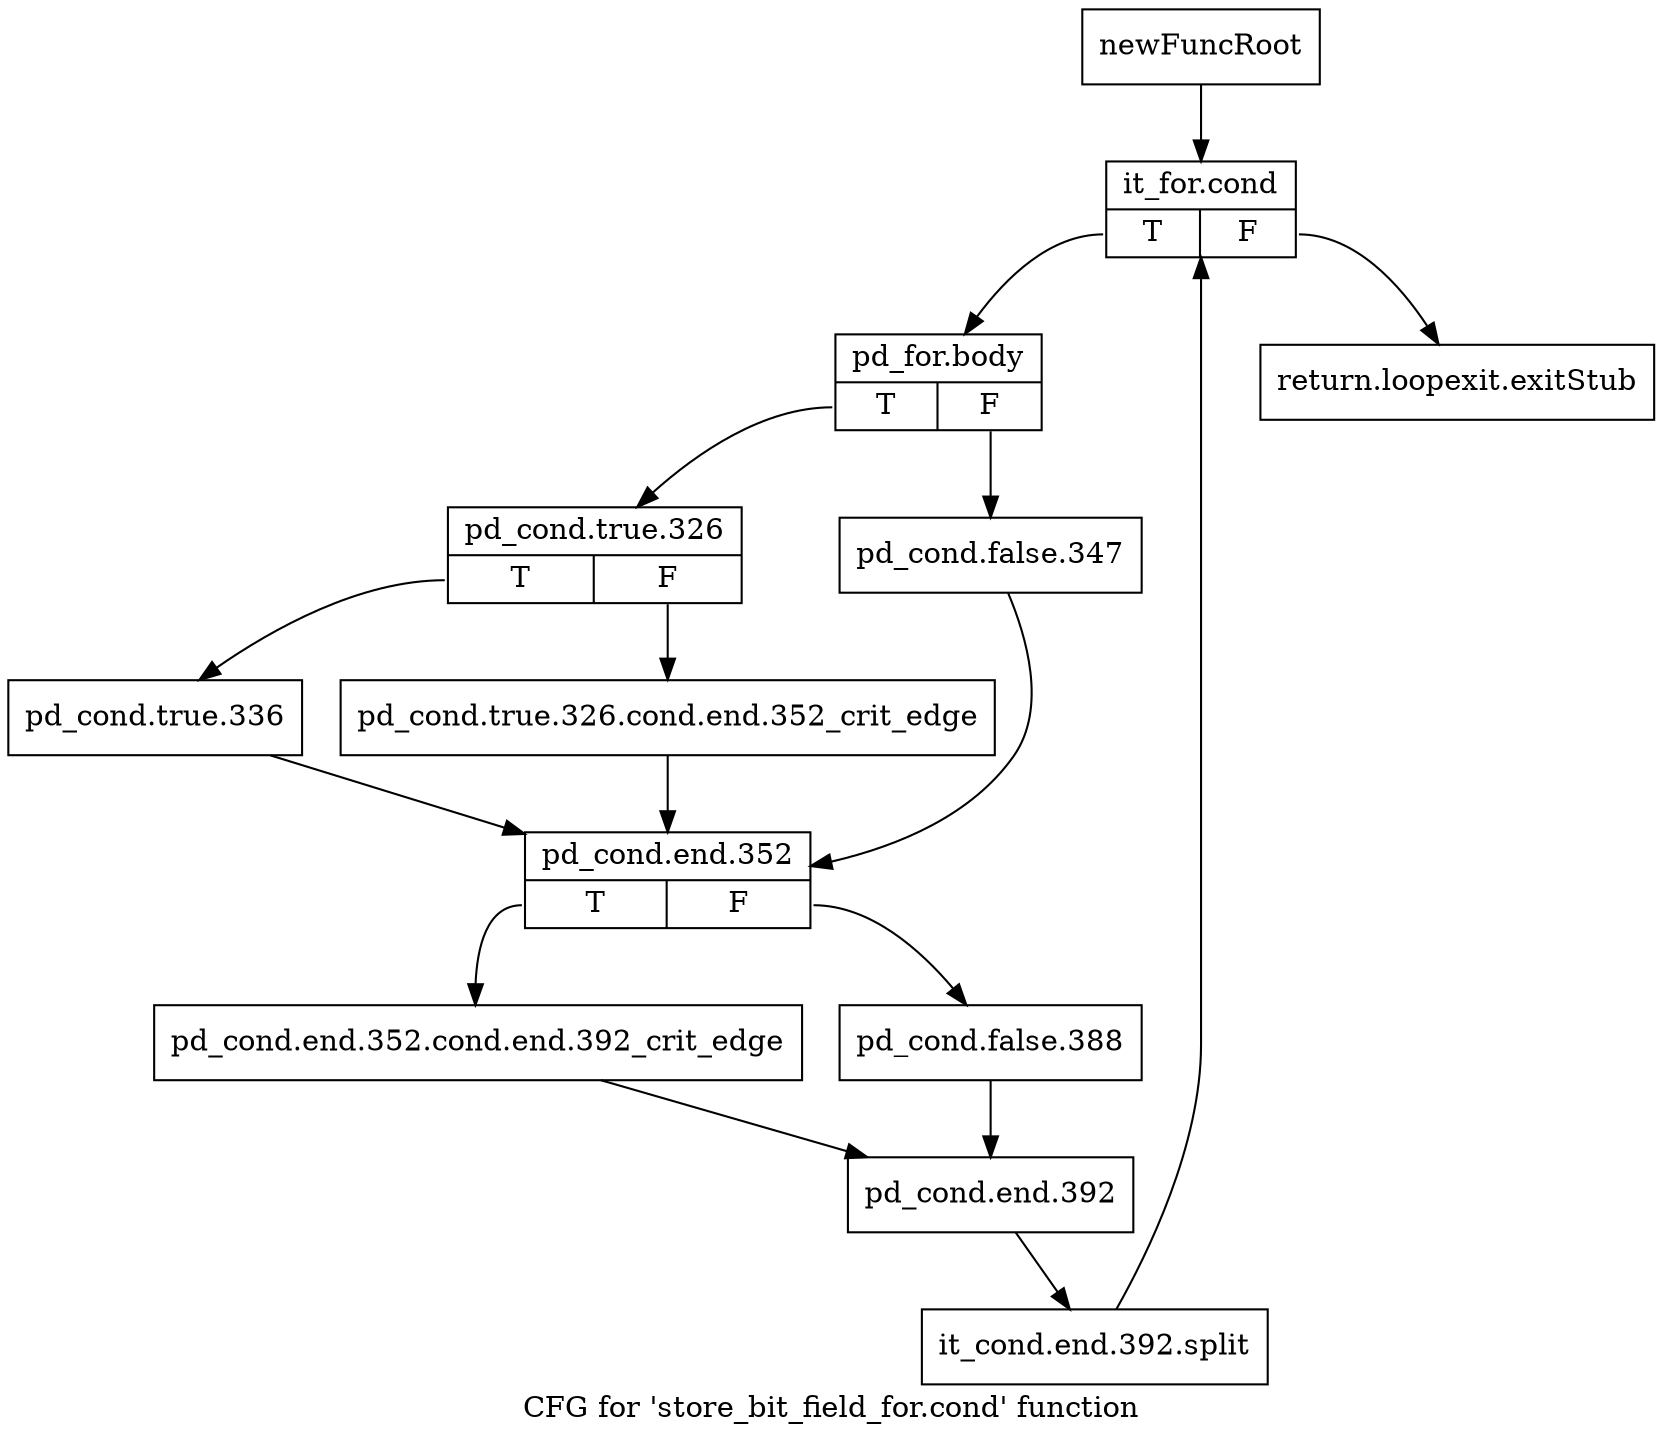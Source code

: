digraph "CFG for 'store_bit_field_for.cond' function" {
	label="CFG for 'store_bit_field_for.cond' function";

	Node0xad113a0 [shape=record,label="{newFuncRoot}"];
	Node0xad113a0 -> Node0xad11440;
	Node0xad113f0 [shape=record,label="{return.loopexit.exitStub}"];
	Node0xad11440 [shape=record,label="{it_for.cond|{<s0>T|<s1>F}}"];
	Node0xad11440:s0 -> Node0xad11490;
	Node0xad11440:s1 -> Node0xad113f0;
	Node0xad11490 [shape=record,label="{pd_for.body|{<s0>T|<s1>F}}"];
	Node0xad11490:s0 -> Node0xad11530;
	Node0xad11490:s1 -> Node0xad114e0;
	Node0xad114e0 [shape=record,label="{pd_cond.false.347}"];
	Node0xad114e0 -> Node0xad12650;
	Node0xad11530 [shape=record,label="{pd_cond.true.326|{<s0>T|<s1>F}}"];
	Node0xad11530:s0 -> Node0xad12600;
	Node0xad11530:s1 -> Node0xad11580;
	Node0xad11580 [shape=record,label="{pd_cond.true.326.cond.end.352_crit_edge}"];
	Node0xad11580 -> Node0xad12650;
	Node0xad12600 [shape=record,label="{pd_cond.true.336}"];
	Node0xad12600 -> Node0xad12650;
	Node0xad12650 [shape=record,label="{pd_cond.end.352|{<s0>T|<s1>F}}"];
	Node0xad12650:s0 -> Node0xad126f0;
	Node0xad12650:s1 -> Node0xad126a0;
	Node0xad126a0 [shape=record,label="{pd_cond.false.388}"];
	Node0xad126a0 -> Node0xad12740;
	Node0xad126f0 [shape=record,label="{pd_cond.end.352.cond.end.392_crit_edge}"];
	Node0xad126f0 -> Node0xad12740;
	Node0xad12740 [shape=record,label="{pd_cond.end.392}"];
	Node0xad12740 -> Node0xdc165f0;
	Node0xdc165f0 [shape=record,label="{it_cond.end.392.split}"];
	Node0xdc165f0 -> Node0xad11440;
}
